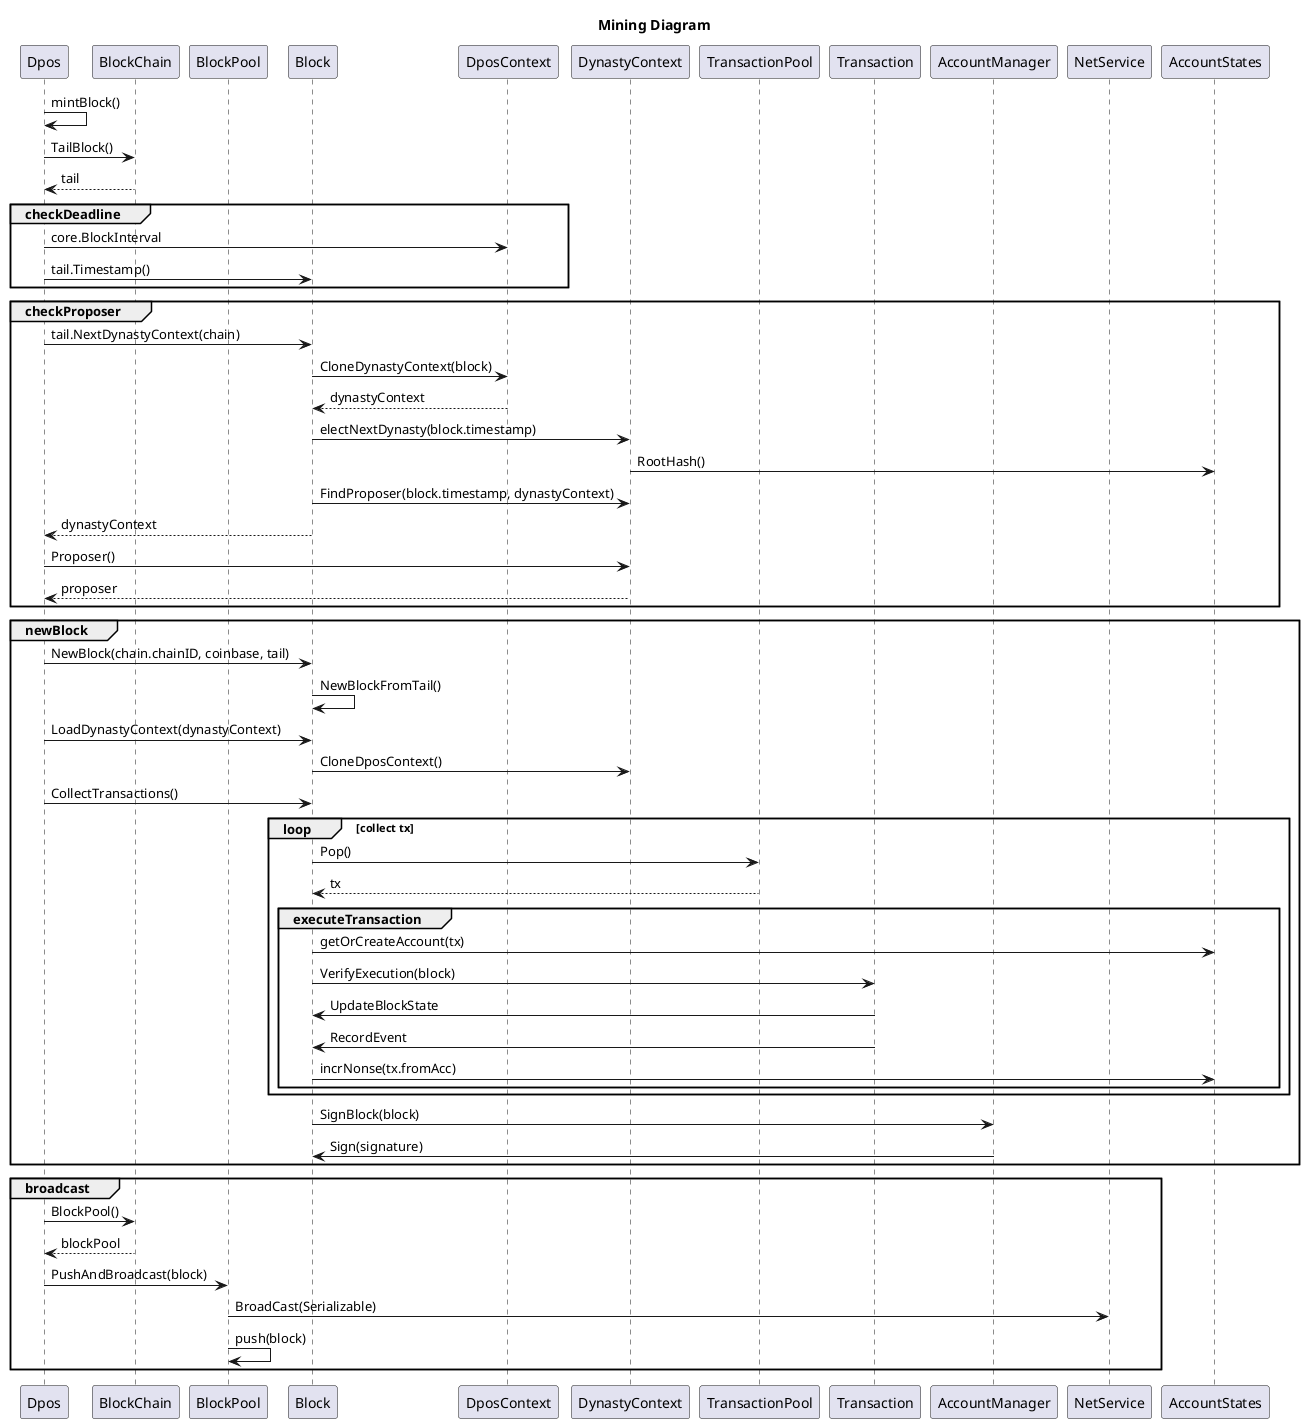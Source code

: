 @startuml
title Mining Diagram

participant Dpos as dpos
participant BlockChain as chain
participant BlockPool as bpool
participant Block as block
participant DposContext as dposctx
participant DynastyContext as dynctx
participant TransactionPool as txpool
participant Transaction as tx
participant AccountManager as am
participant NetService as net
participant AccountStates as accstate

dpos -> dpos : mintBlock()

dpos -> chain : TailBlock()
dpos <-- chain : tail

group checkDeadline
    dpos -> dposctx : core.BlockInterval
    dpos -> block : tail.Timestamp()
end

group checkProposer
    dpos -> block : tail.NextDynastyContext(chain)
    block -> dposctx : CloneDynastyContext(block)
    block <-- dposctx : dynastyContext
    block -> dynctx : electNextDynasty(block.timestamp)
    dynctx -> accstate : RootHash()
    block -> dynctx : FindProposer(block.timestamp, dynastyContext)
    dpos <-- block : dynastyContext
    dpos -> dynctx : Proposer()
    dpos <-- dynctx : proposer
end

group newBlock
    dpos -> block : NewBlock(chain.chainID, coinbase, tail)
    block -> block : NewBlockFromTail()
    dpos -> block : LoadDynastyContext(dynastyContext)
    block -> dynctx : CloneDposContext()
    dpos -> block : CollectTransactions()
    loop collect tx
        block -> txpool : Pop()
        block <-- txpool : tx
        group executeTransaction
            block -> accstate : getOrCreateAccount(tx)
            block -> tx : VerifyExecution(block)
            tx -> block : UpdateBlockState
            tx -> block : RecordEvent
            block -> accstate : incrNonse(tx.fromAcc)
        end
    end
    block -> am : SignBlock(block)
    am -> block : Sign(signature)
end

group broadcast
    dpos -> chain : BlockPool()
    dpos <-- chain : blockPool
    dpos -> bpool : PushAndBroadcast(block)
    bpool -> net : BroadCast(Serializable)
    bpool -> bpool : push(block)
end
@enduml

@startuml
title Block Pool

participant NetService as net
participant BlockPool as bpool
participant Block as block
participant Transaction as tx
participant Dpos as dpos
participant BlockChain as chain
'participant DposContext as dposctx
participant DynastyContext as dynctx
'participant TransactionPool as txpool
'participant AccountManager as am
'participant AccountStates as accstate

net -> bpool : push(sender, block)
note left
    *dpos -> mintBlock
    *sync -> net
    *block -> net
end note

bpool -> chain : GetBlock(hash)
bpool -> block : VerifyIntegrity(chain.ID, chain.ConsensusHandler)
loop block.transactions
    block -> tx : VerifyIntegrity(chain.ID)
end

group fast verify block
block -> dpos : FastVerifyBlock(block)
dpos -> chain : TailBlock()
dpos <-- chain : tail

    group FindProposer
        block -> dynctx : FindProposer(block.timestamp, dynastyContext)
        dpos <-- block : dynastyContext
        dpos -> dynctx : Proposer()
        dpos <-- dynctx : proposer
    end
    dpos -> block : VerifyBlockSign
end
@enduml

@startuml
title Transaction Execution

'participant Dpos as dpos
'participant BlockChain as chain
'participant BlockPool as bpool
'participant Block as block
'participant DposContext as dposctx
'participant DynastyContext as dynctx
'participant TransactionPool as txpool
'participant Transaction as tx
'participant AccountManager as am
'participant NetService as net
'participant AccountStates as accstate
@enduml

@startuml
title Transaction Pooling

'participant Dpos as dpos
'participant BlockChain as chain
'participant BlockPool as bpool
'participant Block as block
'participant DposContext as dposctx
'participant DynastyContext as dynctx
'participant TransactionPool as txpool
'participant Transaction as tx
'participant AccountManager as am
'participant NetService as net
'participant AccountStates as accstate
@enduml